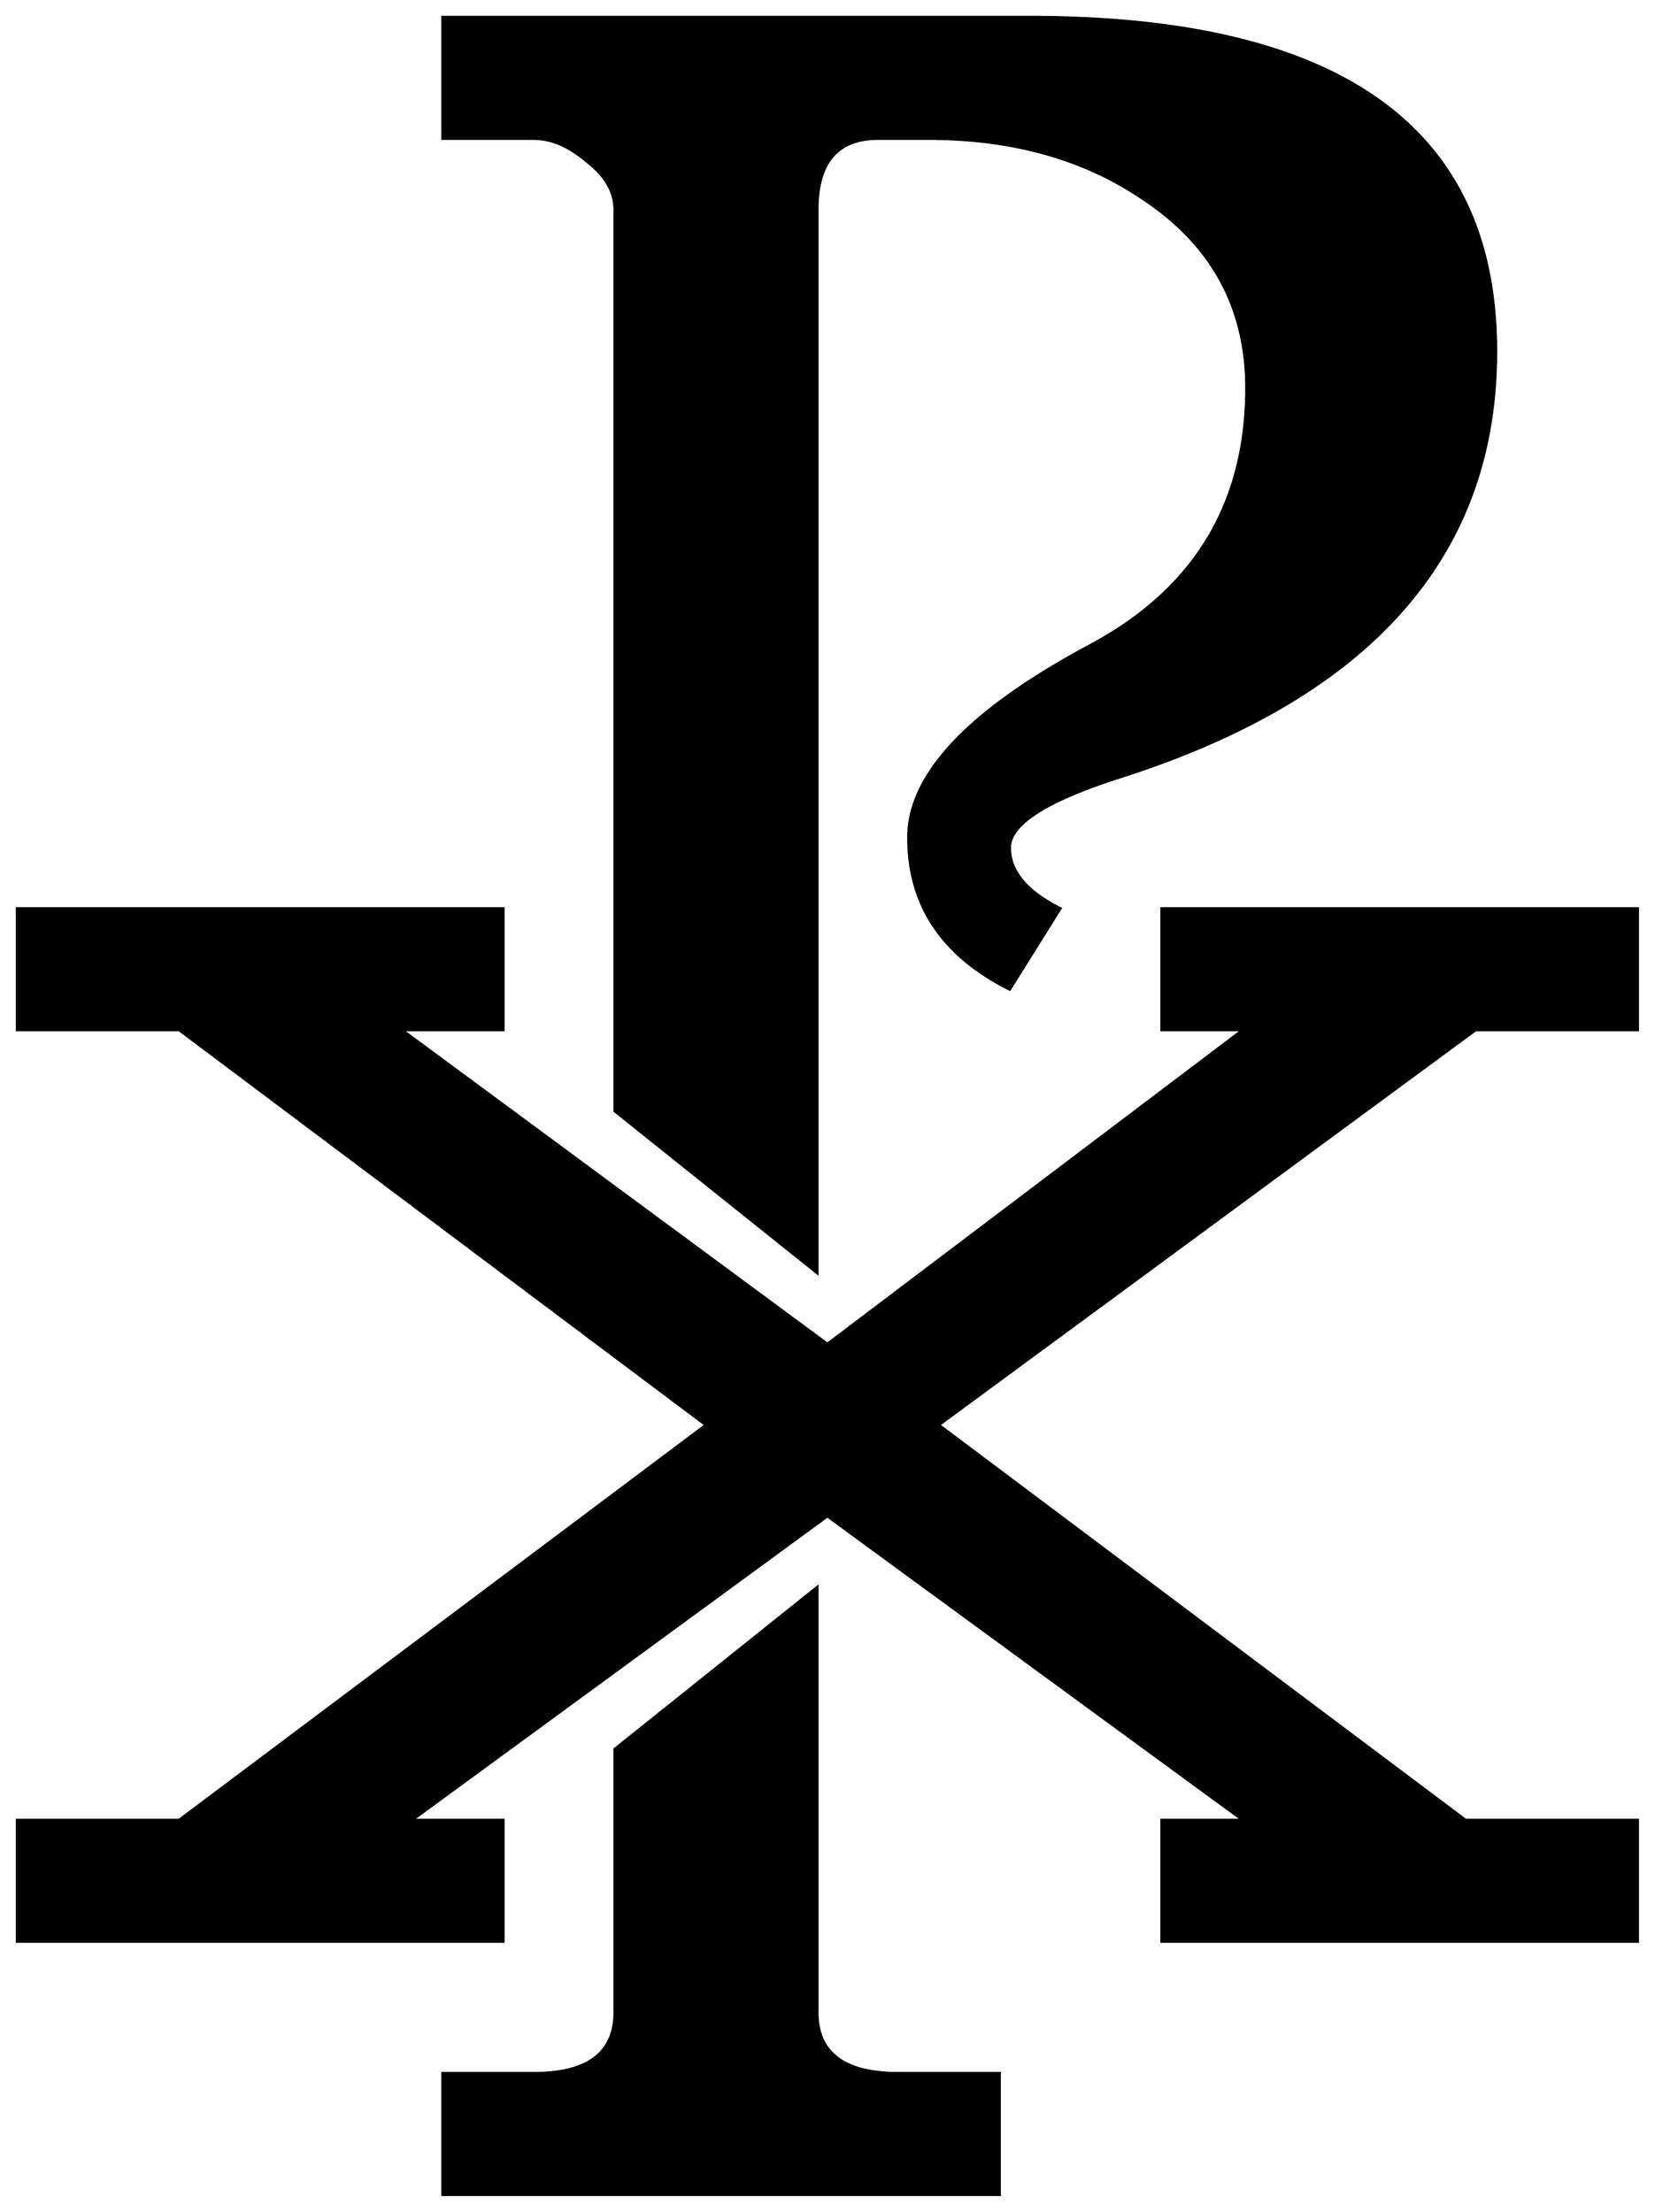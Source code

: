 


\begin{tikzpicture}[y=0.80pt, x=0.80pt, yscale=-1.0, xscale=1.0, inner sep=0pt, outer sep=0pt]
\begin{scope}[shift={(100.0,1784.0)},nonzero rule]
  \path[draw=.,fill=.,line width=1.600pt] (1268.0,-1256.0) ..
    controls (1268.0,-1095.333) and (1169.333,-983.333) ..
    (972.0,-920.0) .. controls (913.333,-901.333) and (884.0,-882.667)
    .. (884.0,-864.0) .. controls (884.0,-845.333) and
    (897.333,-829.333) .. (924.0,-816.0) -- (884.0,-752.0) ..
    controls (830.667,-778.667) and (804.0,-818.667) .. (804.0,-872.0)
    .. controls (804.0,-922.0) and (852.0,-972.667) ..
    (948.0,-1024.0) .. controls (1030.0,-1068.0) and
    (1071.0,-1135.667) .. (1071.0,-1227.0) .. controls
    (1071.0,-1290.333) and (1044.0,-1340.0) .. (990.0,-1376.0) ..
    controls (943.333,-1408.0) and (886.667,-1424.0) ..
    (820.0,-1424.0) -- (780.0,-1424.0) .. controls
    (748.0,-1424.0) and (732.0,-1405.333) .. (732.0,-1368.0) --
    (732.0,-528.0) -- (572.0,-656.0) -- (572.0,-1368.0) ..
    controls (572.0,-1382.0) and (564.667,-1394.667) ..
    (550.0,-1406.0) .. controls (536.0,-1418.0) and
    (522.0,-1424.0) .. (508.0,-1424.0) -- (436.0,-1424.0) --
    (436.0,-1520.0) -- (900.0,-1520.0) .. controls
    (1145.333,-1520.0) and (1268.0,-1432.0) .. (1268.0,-1256.0) --
    cycle(1380.0,0.0) -- (1004.0,0.0) -- (1004.0,-96.0) --
    (1068.0,-96.0) -- (740.0,-336.0) -- (412.0,-96.0) --
    (484.0,-96.0) -- (484.0,0.0) -- (100.0,0.0) --
    (100.0,-96.0) -- (228.0,-96.0) -- (644.0,-408.0) --
    (228.0,-720.0) -- (100.0,-720.0) -- (100.0,-816.0) --
    (484.0,-816.0) -- (484.0,-720.0) -- (404.0,-720.0) --
    (740.0,-472.0) -- (1068.0,-720.0) -- (1004.0,-720.0) --
    (1004.0,-816.0) -- (1380.0,-816.0) -- (1380.0,-720.0) --
    (1252.0,-720.0) -- (828.0,-408.0) -- (1244.0,-96.0) --
    (1380.0,-96.0) -- (1380.0,0.0) -- cycle(876.0,200.0) --
    (436.0,200.0) -- (436.0,104.0) -- (508.0,104.0) .. controls
    (550.667,104.0) and (572.0,88.0) .. (572.0,56.0) --
    (572.0,-152.0) -- (732.0,-280.0) -- (732.0,56.0) .. controls
    (732.0,88.0) and (753.333,104.0) .. (796.0,104.0) --
    (876.0,104.0) -- (876.0,200.0) -- cycle;
\end{scope}

\end{tikzpicture}

